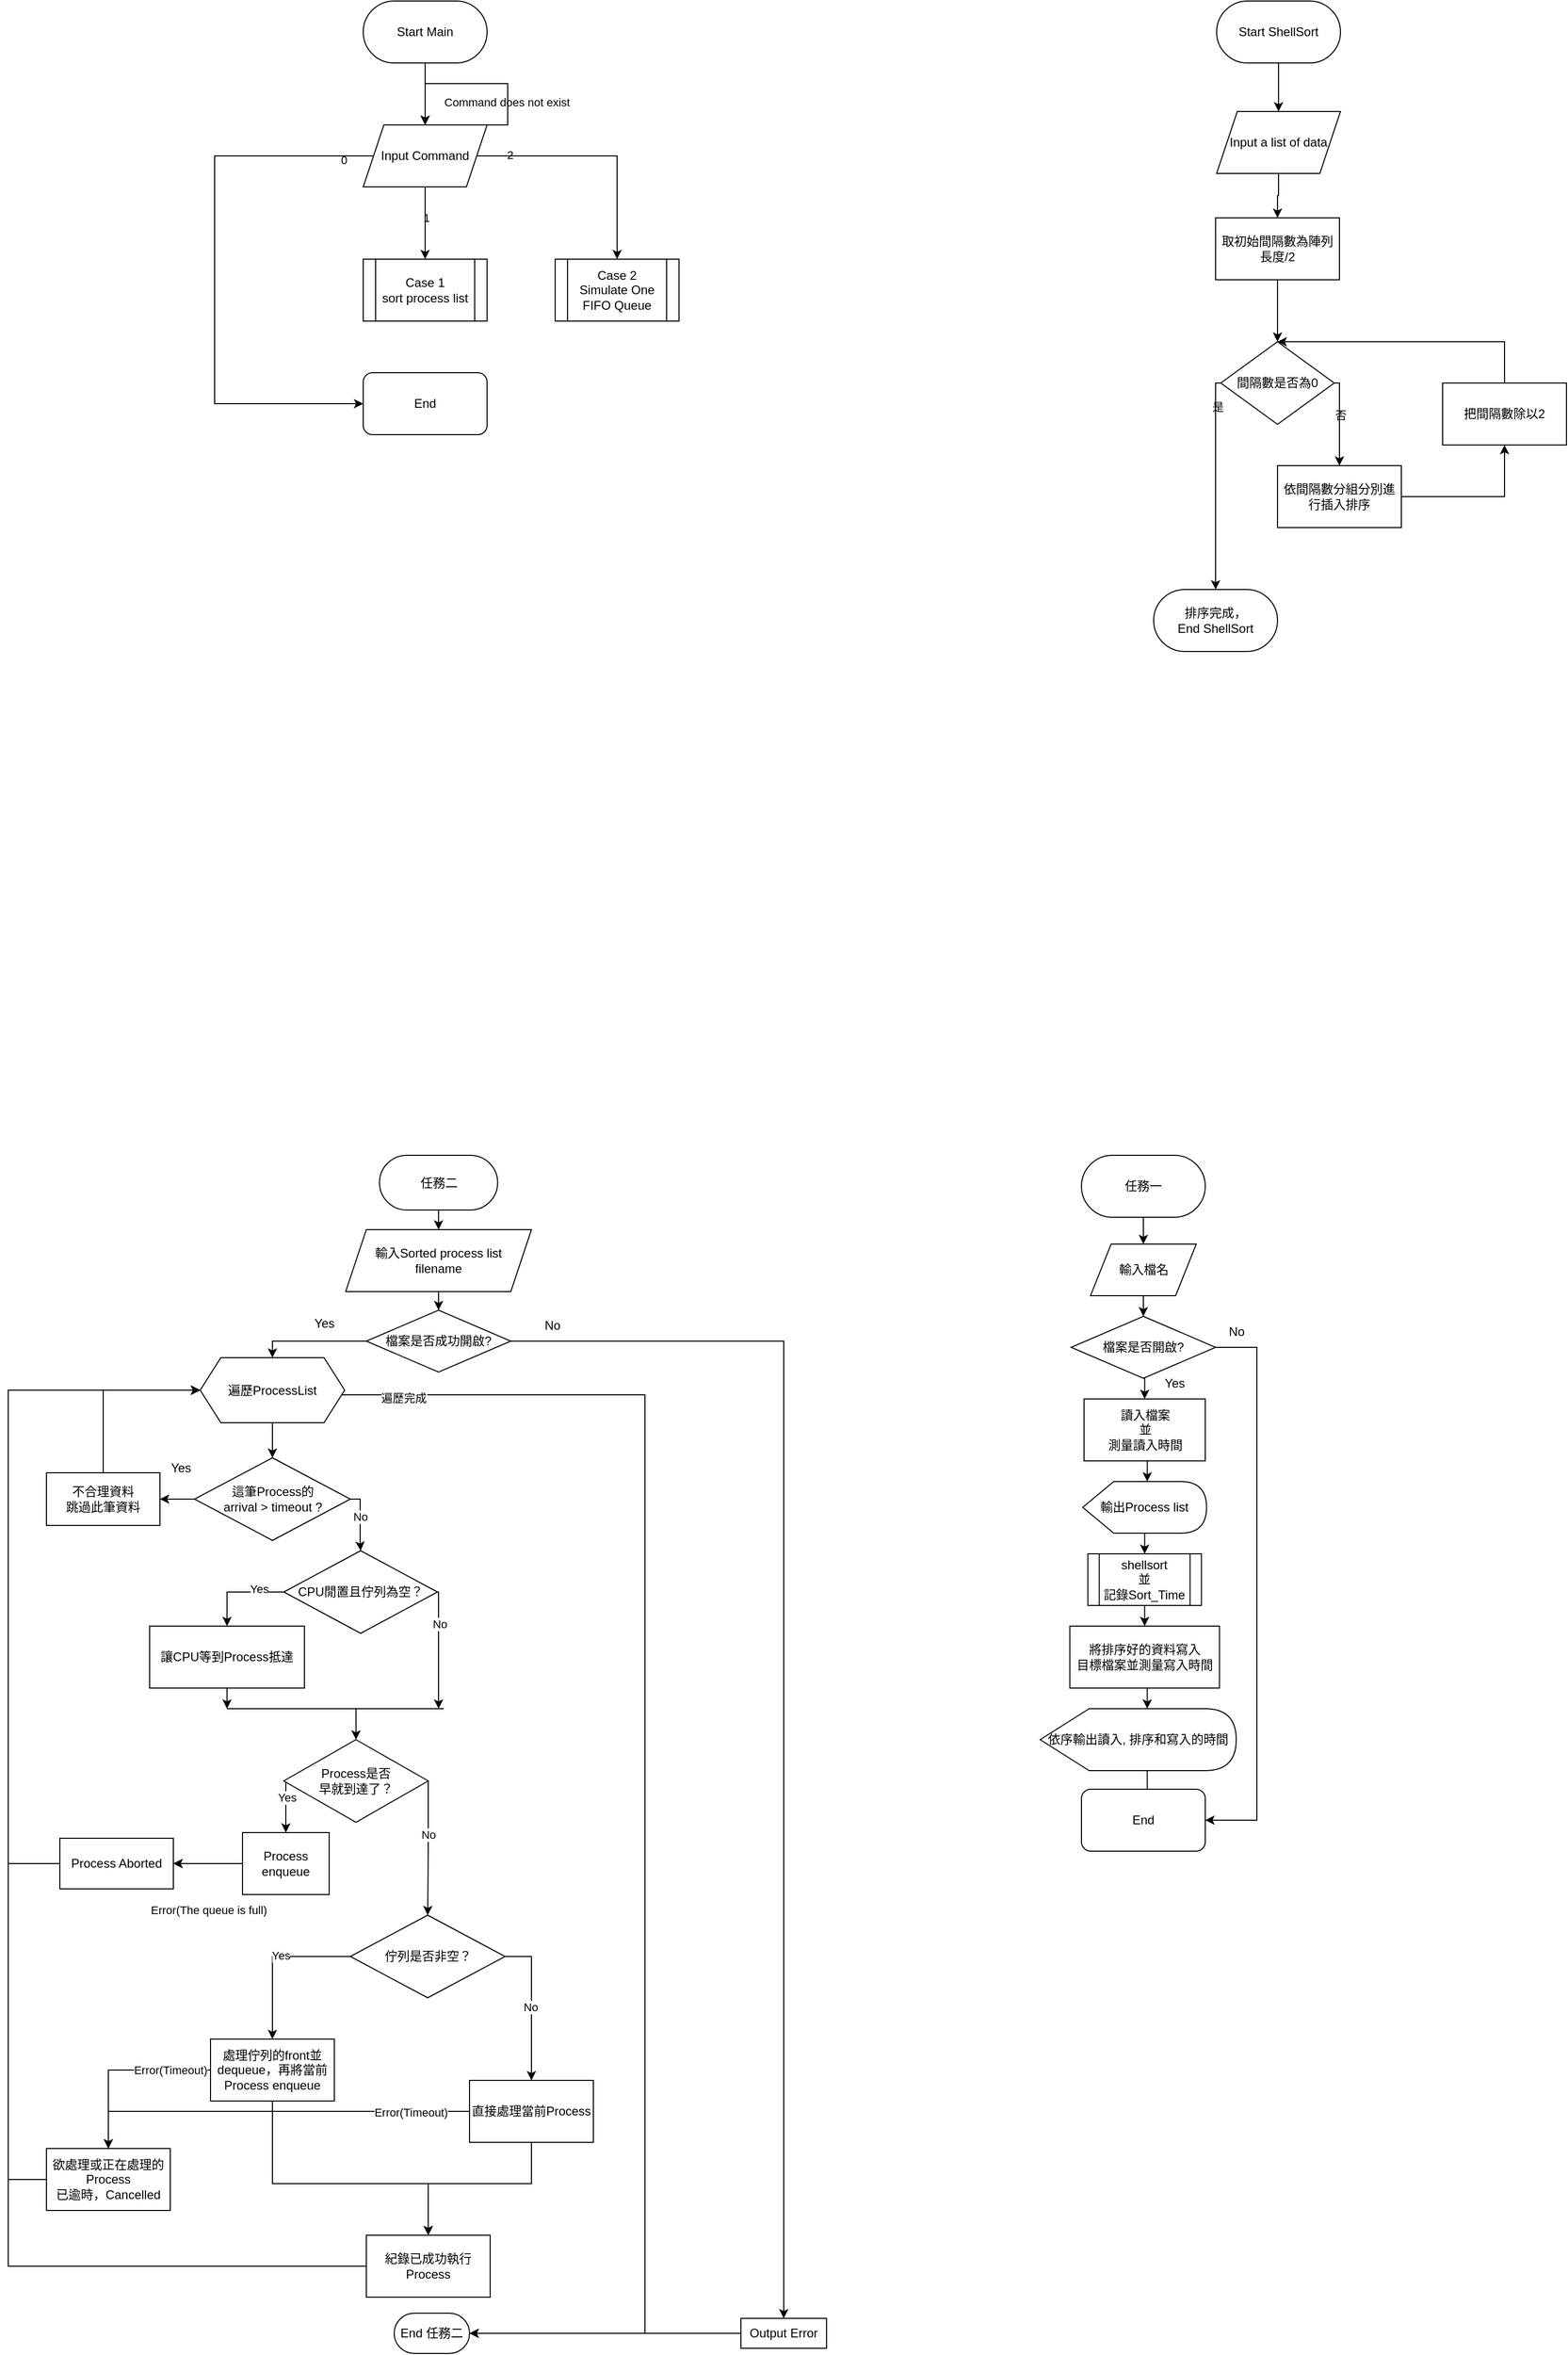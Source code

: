 <mxfile version="22.1.4" type="github">
  <diagram name="第 1 页" id="E0AtgV7Ir-Fn50yhCpMO">
    <mxGraphModel dx="1706" dy="-238" grid="1" gridSize="10" guides="1" tooltips="1" connect="1" arrows="1" fold="1" page="1" pageScale="1" pageWidth="827" pageHeight="1169" math="0" shadow="0">
      <root>
        <mxCell id="0" />
        <mxCell id="1" parent="0" />
        <mxCell id="-Pc0Nn8J1ObWVPzZ8QN1-1" style="edgeStyle=orthogonalEdgeStyle;rounded=0;orthogonalLoop=1;jettySize=auto;html=1;entryX=0.5;entryY=0;entryDx=0;entryDy=0;labelBackgroundColor=none;fontColor=default;" parent="1" source="-Pc0Nn8J1ObWVPzZ8QN1-2" target="-Pc0Nn8J1ObWVPzZ8QN1-7" edge="1">
          <mxGeometry relative="1" as="geometry" />
        </mxCell>
        <mxCell id="-Pc0Nn8J1ObWVPzZ8QN1-2" value="Start Main" style="rounded=1;whiteSpace=wrap;html=1;arcSize=50;labelBackgroundColor=none;" parent="1" vertex="1">
          <mxGeometry x="354" y="1220" width="120" height="60" as="geometry" />
        </mxCell>
        <mxCell id="-Pc0Nn8J1ObWVPzZ8QN1-26" style="edgeStyle=orthogonalEdgeStyle;rounded=0;orthogonalLoop=1;jettySize=auto;html=1;entryX=0.5;entryY=0;entryDx=0;entryDy=0;labelBackgroundColor=none;fontColor=default;" parent="1" source="-Pc0Nn8J1ObWVPzZ8QN1-7" target="-Pc0Nn8J1ObWVPzZ8QN1-25" edge="1">
          <mxGeometry relative="1" as="geometry" />
        </mxCell>
        <mxCell id="-Pc0Nn8J1ObWVPzZ8QN1-29" value="1" style="edgeLabel;html=1;align=center;verticalAlign=middle;resizable=0;points=[];labelBackgroundColor=none;" parent="-Pc0Nn8J1ObWVPzZ8QN1-26" vertex="1" connectable="0">
          <mxGeometry x="-0.138" y="1" relative="1" as="geometry">
            <mxPoint as="offset" />
          </mxGeometry>
        </mxCell>
        <mxCell id="-Pc0Nn8J1ObWVPzZ8QN1-27" style="edgeStyle=orthogonalEdgeStyle;rounded=0;orthogonalLoop=1;jettySize=auto;html=1;entryX=0;entryY=0.5;entryDx=0;entryDy=0;labelBackgroundColor=none;fontColor=default;" parent="1" source="-Pc0Nn8J1ObWVPzZ8QN1-7" target="-Pc0Nn8J1ObWVPzZ8QN1-8" edge="1">
          <mxGeometry relative="1" as="geometry">
            <Array as="points">
              <mxPoint x="210" y="1370" />
              <mxPoint x="210" y="1610" />
            </Array>
          </mxGeometry>
        </mxCell>
        <mxCell id="-Pc0Nn8J1ObWVPzZ8QN1-28" value="0" style="edgeLabel;html=1;align=center;verticalAlign=middle;resizable=0;points=[];labelBackgroundColor=none;" parent="-Pc0Nn8J1ObWVPzZ8QN1-27" vertex="1" connectable="0">
          <mxGeometry x="-0.89" y="4" relative="1" as="geometry">
            <mxPoint as="offset" />
          </mxGeometry>
        </mxCell>
        <mxCell id="-Pc0Nn8J1ObWVPzZ8QN1-31" style="edgeStyle=orthogonalEdgeStyle;rounded=0;orthogonalLoop=1;jettySize=auto;html=1;entryX=0.5;entryY=0;entryDx=0;entryDy=0;labelBackgroundColor=none;fontColor=default;" parent="1" source="-Pc0Nn8J1ObWVPzZ8QN1-7" target="-Pc0Nn8J1ObWVPzZ8QN1-30" edge="1">
          <mxGeometry relative="1" as="geometry" />
        </mxCell>
        <mxCell id="-Pc0Nn8J1ObWVPzZ8QN1-32" value="2" style="edgeLabel;html=1;align=center;verticalAlign=middle;resizable=0;points=[];labelBackgroundColor=none;" parent="-Pc0Nn8J1ObWVPzZ8QN1-31" vertex="1" connectable="0">
          <mxGeometry x="-0.73" y="1" relative="1" as="geometry">
            <mxPoint as="offset" />
          </mxGeometry>
        </mxCell>
        <mxCell id="-Pc0Nn8J1ObWVPzZ8QN1-7" value="Input Command" style="shape=parallelogram;perimeter=parallelogramPerimeter;whiteSpace=wrap;html=1;fixedSize=1;labelBackgroundColor=none;" parent="1" vertex="1">
          <mxGeometry x="354" y="1340" width="120" height="60" as="geometry" />
        </mxCell>
        <mxCell id="-Pc0Nn8J1ObWVPzZ8QN1-8" value="End" style="rounded=1;whiteSpace=wrap;html=1;labelBackgroundColor=none;" parent="1" vertex="1">
          <mxGeometry x="354" y="1580" width="120" height="60" as="geometry" />
        </mxCell>
        <mxCell id="-Pc0Nn8J1ObWVPzZ8QN1-18" style="edgeStyle=orthogonalEdgeStyle;rounded=0;orthogonalLoop=1;jettySize=auto;html=1;entryX=0.5;entryY=0;entryDx=0;entryDy=0;labelBackgroundColor=none;fontColor=default;" parent="1" source="-Pc0Nn8J1ObWVPzZ8QN1-7" target="-Pc0Nn8J1ObWVPzZ8QN1-7" edge="1">
          <mxGeometry relative="1" as="geometry">
            <Array as="points">
              <mxPoint x="494" y="1340" />
              <mxPoint x="494" y="1300" />
              <mxPoint x="414" y="1300" />
            </Array>
          </mxGeometry>
        </mxCell>
        <mxCell id="-Pc0Nn8J1ObWVPzZ8QN1-19" value="Command does not exist" style="edgeLabel;html=1;align=center;verticalAlign=middle;resizable=0;points=[];labelBackgroundColor=none;" parent="-Pc0Nn8J1ObWVPzZ8QN1-18" vertex="1" connectable="0">
          <mxGeometry x="-0.534" y="1" relative="1" as="geometry">
            <mxPoint as="offset" />
          </mxGeometry>
        </mxCell>
        <mxCell id="-Pc0Nn8J1ObWVPzZ8QN1-25" value="Case 1&lt;br&gt;sort process list" style="shape=process;whiteSpace=wrap;html=1;backgroundOutline=1;labelBackgroundColor=none;" parent="1" vertex="1">
          <mxGeometry x="354" y="1470" width="120" height="60" as="geometry" />
        </mxCell>
        <mxCell id="-Pc0Nn8J1ObWVPzZ8QN1-30" value="Case 2&lt;br&gt;Simulate One FIFO Queue" style="shape=process;whiteSpace=wrap;html=1;backgroundOutline=1;labelBackgroundColor=none;" parent="1" vertex="1">
          <mxGeometry x="540" y="1470" width="120" height="60" as="geometry" />
        </mxCell>
        <mxCell id="-Pc0Nn8J1ObWVPzZ8QN1-38" style="edgeStyle=orthogonalEdgeStyle;rounded=0;orthogonalLoop=1;jettySize=auto;html=1;entryX=0.5;entryY=0;entryDx=0;entryDy=0;labelBackgroundColor=none;fontColor=default;" parent="1" source="-Pc0Nn8J1ObWVPzZ8QN1-33" target="-Pc0Nn8J1ObWVPzZ8QN1-34" edge="1">
          <mxGeometry relative="1" as="geometry" />
        </mxCell>
        <mxCell id="-Pc0Nn8J1ObWVPzZ8QN1-33" value="Start ShellSort" style="rounded=1;whiteSpace=wrap;html=1;arcSize=50;labelBackgroundColor=none;" parent="1" vertex="1">
          <mxGeometry x="1181" y="1220" width="120" height="60" as="geometry" />
        </mxCell>
        <mxCell id="-Pc0Nn8J1ObWVPzZ8QN1-37" style="edgeStyle=orthogonalEdgeStyle;rounded=0;orthogonalLoop=1;jettySize=auto;html=1;entryX=0.5;entryY=0;entryDx=0;entryDy=0;labelBackgroundColor=none;fontColor=default;" parent="1" source="-Pc0Nn8J1ObWVPzZ8QN1-34" target="-Pc0Nn8J1ObWVPzZ8QN1-35" edge="1">
          <mxGeometry relative="1" as="geometry" />
        </mxCell>
        <mxCell id="-Pc0Nn8J1ObWVPzZ8QN1-34" value="Input a list of data" style="shape=parallelogram;perimeter=parallelogramPerimeter;whiteSpace=wrap;html=1;fixedSize=1;labelBackgroundColor=none;" parent="1" vertex="1">
          <mxGeometry x="1181" y="1327" width="120" height="60" as="geometry" />
        </mxCell>
        <mxCell id="-Pc0Nn8J1ObWVPzZ8QN1-40" style="edgeStyle=orthogonalEdgeStyle;rounded=0;orthogonalLoop=1;jettySize=auto;html=1;entryX=0.5;entryY=0;entryDx=0;entryDy=0;labelBackgroundColor=none;fontColor=default;" parent="1" source="-Pc0Nn8J1ObWVPzZ8QN1-35" target="-Pc0Nn8J1ObWVPzZ8QN1-39" edge="1">
          <mxGeometry relative="1" as="geometry" />
        </mxCell>
        <mxCell id="-Pc0Nn8J1ObWVPzZ8QN1-35" value="取初始間隔數為陣列長度/2" style="rounded=0;whiteSpace=wrap;html=1;labelBackgroundColor=none;" parent="1" vertex="1">
          <mxGeometry x="1180" y="1430" width="120" height="60" as="geometry" />
        </mxCell>
        <mxCell id="-Pc0Nn8J1ObWVPzZ8QN1-42" style="edgeStyle=orthogonalEdgeStyle;rounded=0;orthogonalLoop=1;jettySize=auto;html=1;entryX=0.5;entryY=0;entryDx=0;entryDy=0;labelBackgroundColor=none;fontColor=default;" parent="1" source="-Pc0Nn8J1ObWVPzZ8QN1-39" target="-Pc0Nn8J1ObWVPzZ8QN1-41" edge="1">
          <mxGeometry relative="1" as="geometry">
            <Array as="points">
              <mxPoint x="1300" y="1590" />
            </Array>
          </mxGeometry>
        </mxCell>
        <mxCell id="-Pc0Nn8J1ObWVPzZ8QN1-46" value="否" style="edgeLabel;html=1;align=center;verticalAlign=middle;resizable=0;points=[];labelBackgroundColor=none;" parent="-Pc0Nn8J1ObWVPzZ8QN1-42" vertex="1" connectable="0">
          <mxGeometry x="-0.156" y="1" relative="1" as="geometry">
            <mxPoint as="offset" />
          </mxGeometry>
        </mxCell>
        <mxCell id="-Pc0Nn8J1ObWVPzZ8QN1-48" style="edgeStyle=orthogonalEdgeStyle;rounded=0;orthogonalLoop=1;jettySize=auto;html=1;entryX=0.5;entryY=0;entryDx=0;entryDy=0;labelBackgroundColor=none;fontColor=default;" parent="1" source="-Pc0Nn8J1ObWVPzZ8QN1-39" target="-Pc0Nn8J1ObWVPzZ8QN1-47" edge="1">
          <mxGeometry relative="1" as="geometry">
            <Array as="points">
              <mxPoint x="1180" y="1590" />
            </Array>
          </mxGeometry>
        </mxCell>
        <mxCell id="-Pc0Nn8J1ObWVPzZ8QN1-49" value="是" style="edgeLabel;html=1;align=center;verticalAlign=middle;resizable=0;points=[];labelBackgroundColor=none;" parent="-Pc0Nn8J1ObWVPzZ8QN1-48" vertex="1" connectable="0">
          <mxGeometry x="-0.725" y="2" relative="1" as="geometry">
            <mxPoint as="offset" />
          </mxGeometry>
        </mxCell>
        <mxCell id="-Pc0Nn8J1ObWVPzZ8QN1-39" value="間隔數是否為0" style="rhombus;whiteSpace=wrap;html=1;labelBackgroundColor=none;" parent="1" vertex="1">
          <mxGeometry x="1185" y="1550" width="110" height="80" as="geometry" />
        </mxCell>
        <mxCell id="-Pc0Nn8J1ObWVPzZ8QN1-50" style="edgeStyle=orthogonalEdgeStyle;rounded=0;orthogonalLoop=1;jettySize=auto;html=1;entryX=0.5;entryY=1;entryDx=0;entryDy=0;labelBackgroundColor=none;fontColor=default;" parent="1" source="-Pc0Nn8J1ObWVPzZ8QN1-41" target="-Pc0Nn8J1ObWVPzZ8QN1-43" edge="1">
          <mxGeometry relative="1" as="geometry" />
        </mxCell>
        <mxCell id="-Pc0Nn8J1ObWVPzZ8QN1-41" value="依間隔數分組分別進行插入排序" style="rounded=0;whiteSpace=wrap;html=1;labelBackgroundColor=none;" parent="1" vertex="1">
          <mxGeometry x="1240" y="1670" width="120" height="60" as="geometry" />
        </mxCell>
        <mxCell id="-Pc0Nn8J1ObWVPzZ8QN1-45" style="edgeStyle=orthogonalEdgeStyle;rounded=0;orthogonalLoop=1;jettySize=auto;html=1;entryX=0.5;entryY=0;entryDx=0;entryDy=0;labelBackgroundColor=none;fontColor=default;" parent="1" source="-Pc0Nn8J1ObWVPzZ8QN1-43" target="-Pc0Nn8J1ObWVPzZ8QN1-39" edge="1">
          <mxGeometry relative="1" as="geometry">
            <Array as="points">
              <mxPoint x="1460" y="1550" />
            </Array>
          </mxGeometry>
        </mxCell>
        <mxCell id="-Pc0Nn8J1ObWVPzZ8QN1-43" value="把間隔數除以2" style="rounded=0;whiteSpace=wrap;html=1;labelBackgroundColor=none;" parent="1" vertex="1">
          <mxGeometry x="1400" y="1590" width="120" height="60" as="geometry" />
        </mxCell>
        <mxCell id="-Pc0Nn8J1ObWVPzZ8QN1-47" value="排序完成，&lt;br&gt;End ShellSort" style="rounded=1;whiteSpace=wrap;html=1;arcSize=50;labelBackgroundColor=none;" parent="1" vertex="1">
          <mxGeometry x="1120" y="1790" width="120" height="60" as="geometry" />
        </mxCell>
        <mxCell id="DZiwo2btE5vZsc1szeUf-3" style="edgeStyle=orthogonalEdgeStyle;rounded=0;orthogonalLoop=1;jettySize=auto;html=1;exitX=0.5;exitY=1;exitDx=0;exitDy=0;entryX=0.5;entryY=0;entryDx=0;entryDy=0;labelBackgroundColor=none;fontColor=default;" parent="1" source="DZiwo2btE5vZsc1szeUf-1" target="DZiwo2btE5vZsc1szeUf-2" edge="1">
          <mxGeometry relative="1" as="geometry" />
        </mxCell>
        <mxCell id="DZiwo2btE5vZsc1szeUf-1" value="任務二" style="rounded=1;whiteSpace=wrap;html=1;arcSize=50;labelBackgroundColor=none;" parent="1" vertex="1">
          <mxGeometry x="369.75" y="2338" width="114.5" height="53" as="geometry" />
        </mxCell>
        <mxCell id="DZiwo2btE5vZsc1szeUf-140" style="edgeStyle=orthogonalEdgeStyle;rounded=0;orthogonalLoop=1;jettySize=auto;html=1;exitX=0.5;exitY=1;exitDx=0;exitDy=0;entryX=0.5;entryY=0;entryDx=0;entryDy=0;labelBackgroundColor=none;fontColor=default;" parent="1" source="DZiwo2btE5vZsc1szeUf-2" target="DZiwo2btE5vZsc1szeUf-146" edge="1">
          <mxGeometry relative="1" as="geometry">
            <mxPoint x="427" y="2433" as="targetPoint" />
          </mxGeometry>
        </mxCell>
        <mxCell id="DZiwo2btE5vZsc1szeUf-2" value="輸入Sorted process list&lt;br&gt;filename" style="shape=parallelogram;perimeter=parallelogramPerimeter;whiteSpace=wrap;html=1;fixedSize=1;labelBackgroundColor=none;" parent="1" vertex="1">
          <mxGeometry x="337" y="2410" width="180" height="60" as="geometry" />
        </mxCell>
        <mxCell id="DZiwo2btE5vZsc1szeUf-6" style="edgeStyle=orthogonalEdgeStyle;rounded=0;orthogonalLoop=1;jettySize=auto;html=1;exitX=0.5;exitY=1;exitDx=0;exitDy=0;entryX=0.5;entryY=0;entryDx=0;entryDy=0;labelBackgroundColor=none;fontColor=default;" parent="1" source="DZiwo2btE5vZsc1szeUf-4" edge="1">
          <mxGeometry relative="1" as="geometry">
            <mxPoint x="1110" y="2424" as="targetPoint" />
          </mxGeometry>
        </mxCell>
        <mxCell id="DZiwo2btE5vZsc1szeUf-4" value="任務一" style="rounded=1;whiteSpace=wrap;html=1;arcSize=50;labelBackgroundColor=none;" parent="1" vertex="1">
          <mxGeometry x="1050" y="2338" width="120" height="60" as="geometry" />
        </mxCell>
        <mxCell id="DZiwo2btE5vZsc1szeUf-19" style="edgeStyle=orthogonalEdgeStyle;rounded=0;orthogonalLoop=1;jettySize=auto;html=1;exitX=0.5;exitY=1;exitDx=0;exitDy=0;entryX=0.5;entryY=0;entryDx=0;entryDy=0;labelBackgroundColor=none;fontColor=default;" parent="1" edge="1">
          <mxGeometry relative="1" as="geometry">
            <mxPoint x="1110" y="2474" as="sourcePoint" />
            <mxPoint x="1110" y="2494" as="targetPoint" />
          </mxGeometry>
        </mxCell>
        <mxCell id="DZiwo2btE5vZsc1szeUf-38" value="讀入檔案&lt;br&gt;並&lt;br&gt;測量讀入時間" style="rounded=0;whiteSpace=wrap;html=1;labelBackgroundColor=none;" parent="1" vertex="1">
          <mxGeometry x="1052.5" y="2574" width="117.5" height="60" as="geometry" />
        </mxCell>
        <mxCell id="DZiwo2btE5vZsc1szeUf-172" style="edgeStyle=orthogonalEdgeStyle;rounded=0;orthogonalLoop=1;jettySize=auto;html=1;exitX=0;exitY=0;exitDx=62.5;exitDy=50;exitPerimeter=0;entryX=0.5;entryY=0;entryDx=0;entryDy=0;labelBackgroundColor=none;fontColor=default;" parent="1" source="DZiwo2btE5vZsc1szeUf-51" target="DZiwo2btE5vZsc1szeUf-104" edge="1">
          <mxGeometry relative="1" as="geometry" />
        </mxCell>
        <mxCell id="DZiwo2btE5vZsc1szeUf-51" value="輸出Process list" style="shape=display;whiteSpace=wrap;html=1;labelBackgroundColor=none;" parent="1" vertex="1">
          <mxGeometry x="1051.25" y="2654" width="120" height="50" as="geometry" />
        </mxCell>
        <mxCell id="DZiwo2btE5vZsc1szeUf-77" value="將排序好的資料寫入&lt;br&gt;目標檔案並測量寫入時間" style="rounded=0;whiteSpace=wrap;html=1;labelBackgroundColor=none;" parent="1" vertex="1">
          <mxGeometry x="1038.75" y="2794" width="145" height="60" as="geometry" />
        </mxCell>
        <mxCell id="DZiwo2btE5vZsc1szeUf-175" style="edgeStyle=orthogonalEdgeStyle;rounded=0;orthogonalLoop=1;jettySize=auto;html=1;exitX=0;exitY=0;exitDx=103.75;exitDy=60;exitPerimeter=0;labelBackgroundColor=none;fontColor=default;" parent="1" source="DZiwo2btE5vZsc1szeUf-81" target="DZiwo2btE5vZsc1szeUf-86" edge="1">
          <mxGeometry relative="1" as="geometry" />
        </mxCell>
        <mxCell id="DZiwo2btE5vZsc1szeUf-81" value="依序輸出讀入, 排序和寫入的時間" style="shape=display;whiteSpace=wrap;html=1;labelBackgroundColor=none;" parent="1" vertex="1">
          <mxGeometry x="1010" y="2874" width="190" height="60" as="geometry" />
        </mxCell>
        <mxCell id="DZiwo2btE5vZsc1szeUf-86" value="End" style="rounded=1;whiteSpace=wrap;html=1;labelBackgroundColor=none;" parent="1" vertex="1">
          <mxGeometry x="1050" y="2952" width="120" height="60" as="geometry" />
        </mxCell>
        <mxCell id="DZiwo2btE5vZsc1szeUf-94" value="輸入檔名" style="shape=parallelogram;perimeter=parallelogramPerimeter;whiteSpace=wrap;html=1;fixedSize=1;labelBackgroundColor=none;" parent="1" vertex="1">
          <mxGeometry x="1058.75" y="2424" width="102.5" height="50" as="geometry" />
        </mxCell>
        <mxCell id="DZiwo2btE5vZsc1szeUf-125" style="edgeStyle=orthogonalEdgeStyle;rounded=0;orthogonalLoop=1;jettySize=auto;html=1;exitX=0.5;exitY=1;exitDx=0;exitDy=0;entryX=0.5;entryY=0;entryDx=0;entryDy=0;labelBackgroundColor=none;fontColor=default;" parent="1" source="DZiwo2btE5vZsc1szeUf-98" target="DZiwo2btE5vZsc1szeUf-38" edge="1">
          <mxGeometry relative="1" as="geometry" />
        </mxCell>
        <mxCell id="DZiwo2btE5vZsc1szeUf-176" style="edgeStyle=orthogonalEdgeStyle;rounded=0;orthogonalLoop=1;jettySize=auto;html=1;exitX=1;exitY=0.5;exitDx=0;exitDy=0;entryX=1;entryY=0.5;entryDx=0;entryDy=0;labelBackgroundColor=none;fontColor=default;" parent="1" source="DZiwo2btE5vZsc1szeUf-98" target="DZiwo2btE5vZsc1szeUf-86" edge="1">
          <mxGeometry relative="1" as="geometry">
            <Array as="points">
              <mxPoint x="1220" y="2524" />
              <mxPoint x="1220" y="2982" />
            </Array>
          </mxGeometry>
        </mxCell>
        <mxCell id="DZiwo2btE5vZsc1szeUf-98" value="檔案是否開啟?" style="rhombus;whiteSpace=wrap;html=1;labelBackgroundColor=none;" parent="1" vertex="1">
          <mxGeometry x="1040" y="2494" width="140" height="60" as="geometry" />
        </mxCell>
        <mxCell id="DZiwo2btE5vZsc1szeUf-173" style="edgeStyle=orthogonalEdgeStyle;rounded=0;orthogonalLoop=1;jettySize=auto;html=1;exitX=0.5;exitY=1;exitDx=0;exitDy=0;entryX=0.5;entryY=0;entryDx=0;entryDy=0;labelBackgroundColor=none;fontColor=default;" parent="1" source="DZiwo2btE5vZsc1szeUf-104" target="DZiwo2btE5vZsc1szeUf-77" edge="1">
          <mxGeometry relative="1" as="geometry" />
        </mxCell>
        <mxCell id="DZiwo2btE5vZsc1szeUf-104" value="shellsort&lt;br&gt;並&lt;br&gt;記錄Sort_Time" style="shape=process;whiteSpace=wrap;html=1;backgroundOutline=1;labelBackgroundColor=none;" parent="1" vertex="1">
          <mxGeometry x="1056.25" y="2724" width="110" height="50" as="geometry" />
        </mxCell>
        <mxCell id="DZiwo2btE5vZsc1szeUf-120" value="No" style="text;html=1;align=center;verticalAlign=middle;resizable=0;points=[];autosize=1;strokeColor=none;fillColor=none;labelBackgroundColor=none;" parent="1" vertex="1">
          <mxGeometry x="1180" y="2494" width="40" height="30" as="geometry" />
        </mxCell>
        <mxCell id="DZiwo2btE5vZsc1szeUf-126" value="Yes" style="text;html=1;align=center;verticalAlign=middle;resizable=0;points=[];autosize=1;strokeColor=none;fillColor=none;labelBackgroundColor=none;" parent="1" vertex="1">
          <mxGeometry x="1120" y="2544" width="40" height="30" as="geometry" />
        </mxCell>
        <mxCell id="_ANZp4icsxU3TWcwBYbb-57" style="edgeStyle=orthogonalEdgeStyle;rounded=0;orthogonalLoop=1;jettySize=auto;html=1;entryX=0.5;entryY=0;entryDx=0;entryDy=0;" parent="1" source="DZiwo2btE5vZsc1szeUf-146" target="DZiwo2btE5vZsc1szeUf-189" edge="1">
          <mxGeometry relative="1" as="geometry">
            <Array as="points">
              <mxPoint x="266" y="2518" />
            </Array>
          </mxGeometry>
        </mxCell>
        <mxCell id="DZiwo2btE5vZsc1szeUf-146" value="檔案是否成功開啟?" style="rhombus;whiteSpace=wrap;html=1;labelBackgroundColor=none;" parent="1" vertex="1">
          <mxGeometry x="357" y="2488" width="140" height="60" as="geometry" />
        </mxCell>
        <mxCell id="DZiwo2btE5vZsc1szeUf-163" style="edgeStyle=orthogonalEdgeStyle;rounded=0;orthogonalLoop=1;jettySize=auto;html=1;exitX=0.5;exitY=1;exitDx=0;exitDy=0;entryX=0;entryY=0;entryDx=62.5;entryDy=0;entryPerimeter=0;labelBackgroundColor=none;fontColor=default;" parent="1" source="DZiwo2btE5vZsc1szeUf-38" target="DZiwo2btE5vZsc1szeUf-51" edge="1">
          <mxGeometry relative="1" as="geometry" />
        </mxCell>
        <mxCell id="DZiwo2btE5vZsc1szeUf-174" style="edgeStyle=orthogonalEdgeStyle;rounded=0;orthogonalLoop=1;jettySize=auto;html=1;exitX=0.5;exitY=1;exitDx=0;exitDy=0;entryX=0;entryY=0;entryDx=103.75;entryDy=0;entryPerimeter=0;labelBackgroundColor=none;fontColor=default;" parent="1" source="DZiwo2btE5vZsc1szeUf-77" target="DZiwo2btE5vZsc1szeUf-81" edge="1">
          <mxGeometry relative="1" as="geometry" />
        </mxCell>
        <mxCell id="DZiwo2btE5vZsc1szeUf-177" value="Yes" style="text;html=1;align=center;verticalAlign=middle;resizable=0;points=[];autosize=1;strokeColor=none;fillColor=none;labelBackgroundColor=none;" parent="1" vertex="1">
          <mxGeometry x="296" y="2486" width="40" height="30" as="geometry" />
        </mxCell>
        <mxCell id="DZiwo2btE5vZsc1szeUf-194" style="edgeStyle=orthogonalEdgeStyle;rounded=0;orthogonalLoop=1;jettySize=auto;html=1;exitX=0.5;exitY=1;exitDx=0;exitDy=0;entryX=0.5;entryY=0;entryDx=0;entryDy=0;labelBackgroundColor=none;fontColor=default;" parent="1" source="DZiwo2btE5vZsc1szeUf-189" target="DZiwo2btE5vZsc1szeUf-191" edge="1">
          <mxGeometry relative="1" as="geometry" />
        </mxCell>
        <mxCell id="_ANZp4icsxU3TWcwBYbb-55" style="edgeStyle=orthogonalEdgeStyle;rounded=0;orthogonalLoop=1;jettySize=auto;html=1;entryX=1;entryY=0.5;entryDx=0;entryDy=0;" parent="1" source="DZiwo2btE5vZsc1szeUf-189" target="_ANZp4icsxU3TWcwBYbb-1" edge="1">
          <mxGeometry relative="1" as="geometry">
            <mxPoint x="707" y="3434.833" as="targetPoint" />
            <Array as="points">
              <mxPoint x="627" y="2570" />
              <mxPoint x="627" y="3479" />
            </Array>
          </mxGeometry>
        </mxCell>
        <mxCell id="_ANZp4icsxU3TWcwBYbb-56" value="遍歷完成" style="edgeLabel;html=1;align=center;verticalAlign=middle;resizable=0;points=[];" parent="_ANZp4icsxU3TWcwBYbb-55" vertex="1" connectable="0">
          <mxGeometry x="-0.913" y="-3" relative="1" as="geometry">
            <mxPoint as="offset" />
          </mxGeometry>
        </mxCell>
        <mxCell id="DZiwo2btE5vZsc1szeUf-189" value="遍歷ProcessList" style="shape=hexagon;perimeter=hexagonPerimeter2;whiteSpace=wrap;html=1;fixedSize=1;labelBackgroundColor=none;" parent="1" vertex="1">
          <mxGeometry x="196" y="2534" width="140" height="63" as="geometry" />
        </mxCell>
        <mxCell id="DZiwo2btE5vZsc1szeUf-201" style="edgeStyle=orthogonalEdgeStyle;rounded=0;orthogonalLoop=1;jettySize=auto;html=1;exitX=0;exitY=0.5;exitDx=0;exitDy=0;entryX=1;entryY=0.5;entryDx=0;entryDy=0;labelBackgroundColor=none;fontColor=default;" parent="1" source="DZiwo2btE5vZsc1szeUf-191" target="DZiwo2btE5vZsc1szeUf-197" edge="1">
          <mxGeometry relative="1" as="geometry" />
        </mxCell>
        <mxCell id="_ANZp4icsxU3TWcwBYbb-7" style="edgeStyle=orthogonalEdgeStyle;rounded=0;orthogonalLoop=1;jettySize=auto;html=1;entryX=0.5;entryY=0;entryDx=0;entryDy=0;exitX=1;exitY=0.5;exitDx=0;exitDy=0;" parent="1" source="DZiwo2btE5vZsc1szeUf-191" target="_ANZp4icsxU3TWcwBYbb-6" edge="1">
          <mxGeometry relative="1" as="geometry">
            <Array as="points">
              <mxPoint x="351" y="2671" />
              <mxPoint x="351" y="2714" />
              <mxPoint x="352" y="2714" />
            </Array>
          </mxGeometry>
        </mxCell>
        <mxCell id="_ANZp4icsxU3TWcwBYbb-58" value="No" style="edgeLabel;html=1;align=center;verticalAlign=middle;resizable=0;points=[];" parent="_ANZp4icsxU3TWcwBYbb-7" vertex="1" connectable="0">
          <mxGeometry x="-0.116" relative="1" as="geometry">
            <mxPoint as="offset" />
          </mxGeometry>
        </mxCell>
        <mxCell id="DZiwo2btE5vZsc1szeUf-191" value="這筆Process的&lt;br&gt;arrival &amp;gt; timeout ?" style="rhombus;whiteSpace=wrap;html=1;labelBackgroundColor=none;" parent="1" vertex="1">
          <mxGeometry x="190.5" y="2631" width="151" height="80" as="geometry" />
        </mxCell>
        <mxCell id="DZiwo2btE5vZsc1szeUf-193" value="" style="edgeStyle=orthogonalEdgeStyle;rounded=0;orthogonalLoop=1;jettySize=auto;html=1;exitX=1;exitY=0.5;exitDx=0;exitDy=0;labelBackgroundColor=none;fontColor=default;entryX=0.5;entryY=0;entryDx=0;entryDy=0;" parent="1" source="DZiwo2btE5vZsc1szeUf-146" target="_ANZp4icsxU3TWcwBYbb-2" edge="1">
          <mxGeometry relative="1" as="geometry">
            <mxPoint x="567" y="2463.421" as="targetPoint" />
            <mxPoint x="497" y="2463" as="sourcePoint" />
          </mxGeometry>
        </mxCell>
        <mxCell id="DZiwo2btE5vZsc1szeUf-178" value="No" style="text;html=1;align=center;verticalAlign=middle;resizable=0;points=[];autosize=1;strokeColor=none;fillColor=none;labelBackgroundColor=none;" parent="1" vertex="1">
          <mxGeometry x="517" y="2488" width="40" height="30" as="geometry" />
        </mxCell>
        <mxCell id="DZiwo2btE5vZsc1szeUf-196" value="Yes" style="text;html=1;align=center;verticalAlign=middle;resizable=0;points=[];autosize=1;strokeColor=none;fillColor=none;labelBackgroundColor=none;" parent="1" vertex="1">
          <mxGeometry x="157" y="2625.5" width="40" height="30" as="geometry" />
        </mxCell>
        <mxCell id="DZiwo2btE5vZsc1szeUf-199" style="edgeStyle=orthogonalEdgeStyle;rounded=0;orthogonalLoop=1;jettySize=auto;html=1;exitX=0.5;exitY=0;exitDx=0;exitDy=0;entryX=0;entryY=0.5;entryDx=0;entryDy=0;labelBackgroundColor=none;fontColor=default;" parent="1" source="DZiwo2btE5vZsc1szeUf-197" target="DZiwo2btE5vZsc1szeUf-189" edge="1">
          <mxGeometry relative="1" as="geometry" />
        </mxCell>
        <mxCell id="DZiwo2btE5vZsc1szeUf-197" value="不合理資料&lt;br&gt;跳過此筆資料" style="whiteSpace=wrap;html=1;labelBackgroundColor=none;" parent="1" vertex="1">
          <mxGeometry x="47" y="2645.5" width="110" height="51" as="geometry" />
        </mxCell>
        <mxCell id="_ANZp4icsxU3TWcwBYbb-25" style="edgeStyle=orthogonalEdgeStyle;rounded=0;orthogonalLoop=1;jettySize=auto;html=1;" parent="1" source="DZiwo2btE5vZsc1szeUf-206" edge="1">
          <mxGeometry relative="1" as="geometry">
            <mxPoint x="222" y="2874" as="targetPoint" />
          </mxGeometry>
        </mxCell>
        <mxCell id="DZiwo2btE5vZsc1szeUf-206" value="讓CPU等到Process抵達" style="whiteSpace=wrap;html=1;labelBackgroundColor=none;" parent="1" vertex="1">
          <mxGeometry x="147" y="2794" width="150" height="60" as="geometry" />
        </mxCell>
        <mxCell id="_ANZp4icsxU3TWcwBYbb-1" value="End 任務二" style="rounded=1;whiteSpace=wrap;html=1;arcSize=50;" parent="1" vertex="1">
          <mxGeometry x="384" y="3459.5" width="73" height="39" as="geometry" />
        </mxCell>
        <mxCell id="_ANZp4icsxU3TWcwBYbb-4" style="edgeStyle=orthogonalEdgeStyle;rounded=0;orthogonalLoop=1;jettySize=auto;html=1;entryX=1;entryY=0.5;entryDx=0;entryDy=0;" parent="1" source="_ANZp4icsxU3TWcwBYbb-2" target="_ANZp4icsxU3TWcwBYbb-1" edge="1">
          <mxGeometry relative="1" as="geometry" />
        </mxCell>
        <mxCell id="_ANZp4icsxU3TWcwBYbb-2" value="Output Error" style="rounded=0;whiteSpace=wrap;html=1;" parent="1" vertex="1">
          <mxGeometry x="720" y="3464.5" width="83" height="29" as="geometry" />
        </mxCell>
        <mxCell id="_ANZp4icsxU3TWcwBYbb-8" style="edgeStyle=orthogonalEdgeStyle;rounded=0;orthogonalLoop=1;jettySize=auto;html=1;entryX=0.5;entryY=0;entryDx=0;entryDy=0;" parent="1" source="_ANZp4icsxU3TWcwBYbb-6" target="DZiwo2btE5vZsc1szeUf-206" edge="1">
          <mxGeometry relative="1" as="geometry">
            <Array as="points">
              <mxPoint x="222" y="2761" />
            </Array>
          </mxGeometry>
        </mxCell>
        <mxCell id="_ANZp4icsxU3TWcwBYbb-9" value="Yes" style="edgeLabel;html=1;align=center;verticalAlign=middle;resizable=0;points=[];" parent="_ANZp4icsxU3TWcwBYbb-8" vertex="1" connectable="0">
          <mxGeometry x="-0.46" y="-3" relative="1" as="geometry">
            <mxPoint as="offset" />
          </mxGeometry>
        </mxCell>
        <mxCell id="_ANZp4icsxU3TWcwBYbb-24" style="edgeStyle=orthogonalEdgeStyle;rounded=0;orthogonalLoop=1;jettySize=auto;html=1;" parent="1" source="_ANZp4icsxU3TWcwBYbb-6" edge="1">
          <mxGeometry relative="1" as="geometry">
            <mxPoint x="427" y="2874" as="targetPoint" />
            <Array as="points">
              <mxPoint x="427" y="2761" />
            </Array>
          </mxGeometry>
        </mxCell>
        <mxCell id="_ANZp4icsxU3TWcwBYbb-26" value="No" style="edgeLabel;html=1;align=center;verticalAlign=middle;resizable=0;points=[];" parent="_ANZp4icsxU3TWcwBYbb-24" vertex="1" connectable="0">
          <mxGeometry x="-0.435" y="1" relative="1" as="geometry">
            <mxPoint as="offset" />
          </mxGeometry>
        </mxCell>
        <mxCell id="_ANZp4icsxU3TWcwBYbb-6" value="CPU閒置且佇列為空？" style="rhombus;whiteSpace=wrap;html=1;" parent="1" vertex="1">
          <mxGeometry x="277" y="2721" width="149" height="80" as="geometry" />
        </mxCell>
        <mxCell id="_ANZp4icsxU3TWcwBYbb-21" style="edgeStyle=orthogonalEdgeStyle;rounded=0;orthogonalLoop=1;jettySize=auto;html=1;entryX=0.5;entryY=0;entryDx=0;entryDy=0;" parent="1" source="_ANZp4icsxU3TWcwBYbb-10" target="_ANZp4icsxU3TWcwBYbb-12" edge="1">
          <mxGeometry relative="1" as="geometry">
            <Array as="points">
              <mxPoint x="279" y="2932" />
            </Array>
          </mxGeometry>
        </mxCell>
        <mxCell id="_ANZp4icsxU3TWcwBYbb-22" value="Yes" style="edgeLabel;html=1;align=center;verticalAlign=middle;resizable=0;points=[];" parent="_ANZp4icsxU3TWcwBYbb-21" vertex="1" connectable="0">
          <mxGeometry x="-0.409" y="1" relative="1" as="geometry">
            <mxPoint as="offset" />
          </mxGeometry>
        </mxCell>
        <mxCell id="_ANZp4icsxU3TWcwBYbb-59" style="edgeStyle=orthogonalEdgeStyle;rounded=0;orthogonalLoop=1;jettySize=auto;html=1;entryX=0.5;entryY=0;entryDx=0;entryDy=0;" parent="1" source="_ANZp4icsxU3TWcwBYbb-10" target="_ANZp4icsxU3TWcwBYbb-28" edge="1">
          <mxGeometry relative="1" as="geometry">
            <Array as="points">
              <mxPoint x="417" y="3010" />
              <mxPoint x="417" y="3010" />
            </Array>
          </mxGeometry>
        </mxCell>
        <mxCell id="_ANZp4icsxU3TWcwBYbb-60" value="No" style="edgeLabel;html=1;align=center;verticalAlign=middle;resizable=0;points=[];" parent="_ANZp4icsxU3TWcwBYbb-59" vertex="1" connectable="0">
          <mxGeometry x="-0.214" relative="1" as="geometry">
            <mxPoint as="offset" />
          </mxGeometry>
        </mxCell>
        <mxCell id="_ANZp4icsxU3TWcwBYbb-10" value="Process是否&lt;br&gt;早就到達了？" style="rhombus;whiteSpace=wrap;html=1;" parent="1" vertex="1">
          <mxGeometry x="277" y="2904" width="140" height="80" as="geometry" />
        </mxCell>
        <mxCell id="_ANZp4icsxU3TWcwBYbb-17" style="edgeStyle=orthogonalEdgeStyle;rounded=0;orthogonalLoop=1;jettySize=auto;html=1;entryX=1;entryY=0.5;entryDx=0;entryDy=0;" parent="1" source="_ANZp4icsxU3TWcwBYbb-12" target="_ANZp4icsxU3TWcwBYbb-16" edge="1">
          <mxGeometry relative="1" as="geometry" />
        </mxCell>
        <mxCell id="_ANZp4icsxU3TWcwBYbb-18" value="Error(The queue is full)" style="edgeLabel;html=1;align=center;verticalAlign=middle;resizable=0;points=[];" parent="_ANZp4icsxU3TWcwBYbb-17" vertex="1" connectable="0">
          <mxGeometry x="-0.147" y="1" relative="1" as="geometry">
            <mxPoint x="-5" y="44" as="offset" />
          </mxGeometry>
        </mxCell>
        <mxCell id="_ANZp4icsxU3TWcwBYbb-19" value="" style="edgeStyle=orthogonalEdgeStyle;rounded=0;orthogonalLoop=1;jettySize=auto;html=1;" parent="1" source="_ANZp4icsxU3TWcwBYbb-12" target="_ANZp4icsxU3TWcwBYbb-16" edge="1">
          <mxGeometry relative="1" as="geometry" />
        </mxCell>
        <mxCell id="_ANZp4icsxU3TWcwBYbb-12" value="Process enqueue" style="rounded=0;whiteSpace=wrap;html=1;" parent="1" vertex="1">
          <mxGeometry x="237" y="2994" width="84" height="60" as="geometry" />
        </mxCell>
        <mxCell id="_ANZp4icsxU3TWcwBYbb-20" style="edgeStyle=orthogonalEdgeStyle;rounded=0;orthogonalLoop=1;jettySize=auto;html=1;entryX=0;entryY=0.5;entryDx=0;entryDy=0;" parent="1" source="_ANZp4icsxU3TWcwBYbb-16" target="DZiwo2btE5vZsc1szeUf-189" edge="1">
          <mxGeometry relative="1" as="geometry">
            <Array as="points">
              <mxPoint x="10" y="3024" />
              <mxPoint x="10" y="2565" />
            </Array>
          </mxGeometry>
        </mxCell>
        <mxCell id="_ANZp4icsxU3TWcwBYbb-16" value="Process Aborted" style="rounded=0;whiteSpace=wrap;html=1;" parent="1" vertex="1">
          <mxGeometry x="60" y="2999.5" width="110" height="49" as="geometry" />
        </mxCell>
        <mxCell id="_ANZp4icsxU3TWcwBYbb-23" value="" style="endArrow=none;html=1;rounded=0;" parent="1" edge="1">
          <mxGeometry width="50" height="50" relative="1" as="geometry">
            <mxPoint x="222" y="2874" as="sourcePoint" />
            <mxPoint x="432" y="2874" as="targetPoint" />
          </mxGeometry>
        </mxCell>
        <mxCell id="_ANZp4icsxU3TWcwBYbb-27" value="" style="endArrow=classic;html=1;rounded=0;entryX=0.5;entryY=0;entryDx=0;entryDy=0;" parent="1" target="_ANZp4icsxU3TWcwBYbb-10" edge="1">
          <mxGeometry width="50" height="50" relative="1" as="geometry">
            <mxPoint x="347" y="2874" as="sourcePoint" />
            <mxPoint x="327" y="2844" as="targetPoint" />
          </mxGeometry>
        </mxCell>
        <mxCell id="_ANZp4icsxU3TWcwBYbb-33" style="edgeStyle=orthogonalEdgeStyle;rounded=0;orthogonalLoop=1;jettySize=auto;html=1;entryX=0.5;entryY=0;entryDx=0;entryDy=0;" parent="1" source="_ANZp4icsxU3TWcwBYbb-28" target="_ANZp4icsxU3TWcwBYbb-31" edge="1">
          <mxGeometry relative="1" as="geometry">
            <Array as="points">
              <mxPoint x="266" y="3114" />
            </Array>
          </mxGeometry>
        </mxCell>
        <mxCell id="_ANZp4icsxU3TWcwBYbb-34" value="Yes" style="edgeLabel;html=1;align=center;verticalAlign=middle;resizable=0;points=[];" parent="_ANZp4icsxU3TWcwBYbb-33" vertex="1" connectable="0">
          <mxGeometry x="-0.134" y="-1" relative="1" as="geometry">
            <mxPoint as="offset" />
          </mxGeometry>
        </mxCell>
        <mxCell id="_ANZp4icsxU3TWcwBYbb-36" style="edgeStyle=orthogonalEdgeStyle;rounded=0;orthogonalLoop=1;jettySize=auto;html=1;entryX=0.5;entryY=0;entryDx=0;entryDy=0;" parent="1" source="_ANZp4icsxU3TWcwBYbb-28" target="_ANZp4icsxU3TWcwBYbb-35" edge="1">
          <mxGeometry relative="1" as="geometry">
            <Array as="points">
              <mxPoint x="517" y="3114" />
            </Array>
          </mxGeometry>
        </mxCell>
        <mxCell id="_ANZp4icsxU3TWcwBYbb-48" value="No" style="edgeLabel;html=1;align=center;verticalAlign=middle;resizable=0;points=[];" parent="_ANZp4icsxU3TWcwBYbb-36" vertex="1" connectable="0">
          <mxGeometry x="0.024" y="-1" relative="1" as="geometry">
            <mxPoint as="offset" />
          </mxGeometry>
        </mxCell>
        <mxCell id="_ANZp4icsxU3TWcwBYbb-28" value="佇列是否非空？" style="rhombus;whiteSpace=wrap;html=1;" parent="1" vertex="1">
          <mxGeometry x="341.5" y="3074" width="150" height="80" as="geometry" />
        </mxCell>
        <mxCell id="_ANZp4icsxU3TWcwBYbb-42" style="edgeStyle=orthogonalEdgeStyle;rounded=0;orthogonalLoop=1;jettySize=auto;html=1;entryX=0.5;entryY=0;entryDx=0;entryDy=0;" parent="1" source="_ANZp4icsxU3TWcwBYbb-31" target="_ANZp4icsxU3TWcwBYbb-37" edge="1">
          <mxGeometry relative="1" as="geometry" />
        </mxCell>
        <mxCell id="_ANZp4icsxU3TWcwBYbb-45" value="Error(Timeout)" style="edgeLabel;html=1;align=center;verticalAlign=middle;resizable=0;points=[];" parent="_ANZp4icsxU3TWcwBYbb-42" vertex="1" connectable="0">
          <mxGeometry x="-0.556" relative="1" as="geometry">
            <mxPoint as="offset" />
          </mxGeometry>
        </mxCell>
        <mxCell id="_ANZp4icsxU3TWcwBYbb-52" style="edgeStyle=orthogonalEdgeStyle;rounded=0;orthogonalLoop=1;jettySize=auto;html=1;entryX=0.5;entryY=0;entryDx=0;entryDy=0;" parent="1" source="_ANZp4icsxU3TWcwBYbb-31" target="_ANZp4icsxU3TWcwBYbb-50" edge="1">
          <mxGeometry relative="1" as="geometry">
            <Array as="points">
              <mxPoint x="266" y="3334" />
              <mxPoint x="417" y="3334" />
            </Array>
          </mxGeometry>
        </mxCell>
        <mxCell id="_ANZp4icsxU3TWcwBYbb-31" value="處理佇列的front並dequeue，再將當前Process enqueue" style="rounded=0;whiteSpace=wrap;html=1;" parent="1" vertex="1">
          <mxGeometry x="206" y="3194" width="120" height="60" as="geometry" />
        </mxCell>
        <mxCell id="_ANZp4icsxU3TWcwBYbb-43" style="edgeStyle=orthogonalEdgeStyle;rounded=0;orthogonalLoop=1;jettySize=auto;html=1;entryX=0.5;entryY=0;entryDx=0;entryDy=0;" parent="1" source="_ANZp4icsxU3TWcwBYbb-35" target="_ANZp4icsxU3TWcwBYbb-37" edge="1">
          <mxGeometry relative="1" as="geometry" />
        </mxCell>
        <mxCell id="_ANZp4icsxU3TWcwBYbb-44" value="Error(Timeout)" style="edgeLabel;html=1;align=center;verticalAlign=middle;resizable=0;points=[];" parent="_ANZp4icsxU3TWcwBYbb-43" vertex="1" connectable="0">
          <mxGeometry x="-0.702" y="1" relative="1" as="geometry">
            <mxPoint as="offset" />
          </mxGeometry>
        </mxCell>
        <mxCell id="_ANZp4icsxU3TWcwBYbb-51" style="edgeStyle=orthogonalEdgeStyle;rounded=0;orthogonalLoop=1;jettySize=auto;html=1;entryX=0.5;entryY=0;entryDx=0;entryDy=0;" parent="1" source="_ANZp4icsxU3TWcwBYbb-35" target="_ANZp4icsxU3TWcwBYbb-50" edge="1">
          <mxGeometry relative="1" as="geometry">
            <Array as="points">
              <mxPoint x="517" y="3334" />
              <mxPoint x="417" y="3334" />
            </Array>
          </mxGeometry>
        </mxCell>
        <mxCell id="_ANZp4icsxU3TWcwBYbb-35" value="直接處理當前Process" style="rounded=0;whiteSpace=wrap;html=1;" parent="1" vertex="1">
          <mxGeometry x="457" y="3234" width="120" height="60" as="geometry" />
        </mxCell>
        <mxCell id="_ANZp4icsxU3TWcwBYbb-47" style="edgeStyle=orthogonalEdgeStyle;rounded=0;orthogonalLoop=1;jettySize=auto;html=1;entryX=0;entryY=0.5;entryDx=0;entryDy=0;" parent="1" source="_ANZp4icsxU3TWcwBYbb-37" target="DZiwo2btE5vZsc1szeUf-189" edge="1">
          <mxGeometry relative="1" as="geometry">
            <Array as="points">
              <mxPoint x="10" y="2565" />
            </Array>
          </mxGeometry>
        </mxCell>
        <mxCell id="_ANZp4icsxU3TWcwBYbb-37" value="欲處理或正在處理的Process&lt;br&gt;已逾時，Cancelled" style="rounded=0;whiteSpace=wrap;html=1;" parent="1" vertex="1">
          <mxGeometry x="47" y="3300" width="120" height="60" as="geometry" />
        </mxCell>
        <mxCell id="_ANZp4icsxU3TWcwBYbb-54" style="edgeStyle=orthogonalEdgeStyle;rounded=0;orthogonalLoop=1;jettySize=auto;html=1;entryX=0;entryY=0.5;entryDx=0;entryDy=0;" parent="1" source="_ANZp4icsxU3TWcwBYbb-50" target="DZiwo2btE5vZsc1szeUf-189" edge="1">
          <mxGeometry relative="1" as="geometry">
            <Array as="points">
              <mxPoint x="10" y="3414" />
              <mxPoint x="10" y="2565" />
            </Array>
          </mxGeometry>
        </mxCell>
        <mxCell id="_ANZp4icsxU3TWcwBYbb-50" value="紀錄已成功執行Process" style="rounded=0;whiteSpace=wrap;html=1;" parent="1" vertex="1">
          <mxGeometry x="357" y="3384" width="120" height="60" as="geometry" />
        </mxCell>
      </root>
    </mxGraphModel>
  </diagram>
</mxfile>

